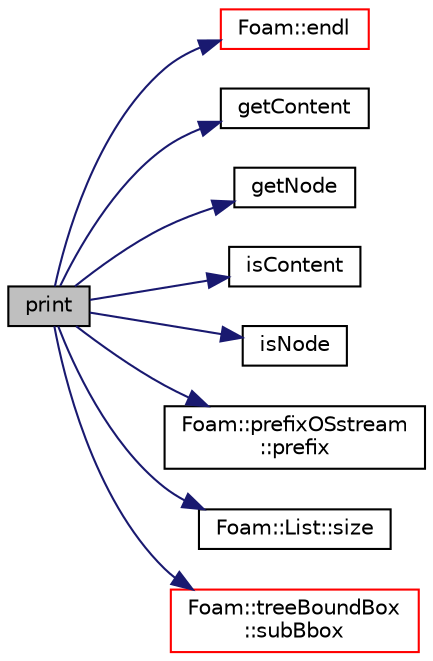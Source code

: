 digraph "print"
{
  bgcolor="transparent";
  edge [fontname="Helvetica",fontsize="10",labelfontname="Helvetica",labelfontsize="10"];
  node [fontname="Helvetica",fontsize="10",shape=record];
  rankdir="LR";
  Node1 [label="print",height=0.2,width=0.4,color="black", fillcolor="grey75", style="filled", fontcolor="black"];
  Node1 -> Node2 [color="midnightblue",fontsize="10",style="solid",fontname="Helvetica"];
  Node2 [label="Foam::endl",height=0.2,width=0.4,color="red",URL="$a10733.html#a2db8fe02a0d3909e9351bb4275b23ce4",tooltip="Add newline and flush stream. "];
  Node1 -> Node3 [color="midnightblue",fontsize="10",style="solid",fontname="Helvetica"];
  Node3 [label="getContent",height=0.2,width=0.4,color="black",URL="$a01054.html#a478a2449fc7cb7b53066415e459c2a22"];
  Node1 -> Node4 [color="midnightblue",fontsize="10",style="solid",fontname="Helvetica"];
  Node4 [label="getNode",height=0.2,width=0.4,color="black",URL="$a01054.html#a3152a34dd0aa1052a5f1f310aec64ffc"];
  Node1 -> Node5 [color="midnightblue",fontsize="10",style="solid",fontname="Helvetica"];
  Node5 [label="isContent",height=0.2,width=0.4,color="black",URL="$a01054.html#a418b7e4fe4cd269babba5e2ccfc64f35"];
  Node1 -> Node6 [color="midnightblue",fontsize="10",style="solid",fontname="Helvetica"];
  Node6 [label="isNode",height=0.2,width=0.4,color="black",URL="$a01054.html#adad27b6690196ec7444e14e619de5d9f"];
  Node1 -> Node7 [color="midnightblue",fontsize="10",style="solid",fontname="Helvetica"];
  Node7 [label="Foam::prefixOSstream\l::prefix",height=0.2,width=0.4,color="black",URL="$a01954.html#a7b28612fbab27d368999c4e2d1c59889",tooltip="Return the prefix of the stream. "];
  Node1 -> Node8 [color="midnightblue",fontsize="10",style="solid",fontname="Helvetica"];
  Node8 [label="Foam::List::size",height=0.2,width=0.4,color="black",URL="$a01364.html#a8a5f6fa29bd4b500caf186f60245b384",tooltip="Override size to be inconsistent with allocated storage. "];
  Node1 -> Node9 [color="midnightblue",fontsize="10",style="solid",fontname="Helvetica"];
  Node9 [label="Foam::treeBoundBox\l::subBbox",height=0.2,width=0.4,color="red",URL="$a02671.html#a8114c20428d912e045ae278f0b8b6d21",tooltip="Sub box given by octant number. Midpoint calculated. "];
}

